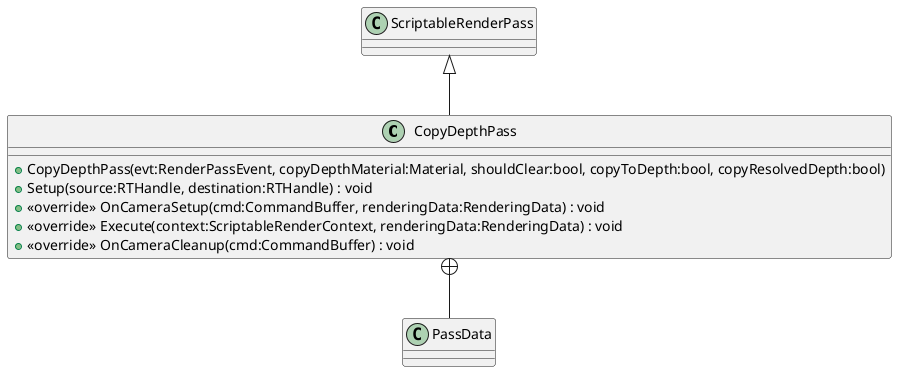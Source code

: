 @startuml
class CopyDepthPass {
    + CopyDepthPass(evt:RenderPassEvent, copyDepthMaterial:Material, shouldClear:bool, copyToDepth:bool, copyResolvedDepth:bool)
    + Setup(source:RTHandle, destination:RTHandle) : void
    + <<override>> OnCameraSetup(cmd:CommandBuffer, renderingData:RenderingData) : void
    + <<override>> Execute(context:ScriptableRenderContext, renderingData:RenderingData) : void
    + <<override>> OnCameraCleanup(cmd:CommandBuffer) : void
}
class PassData {
}
ScriptableRenderPass <|-- CopyDepthPass
CopyDepthPass +-- PassData
@enduml
